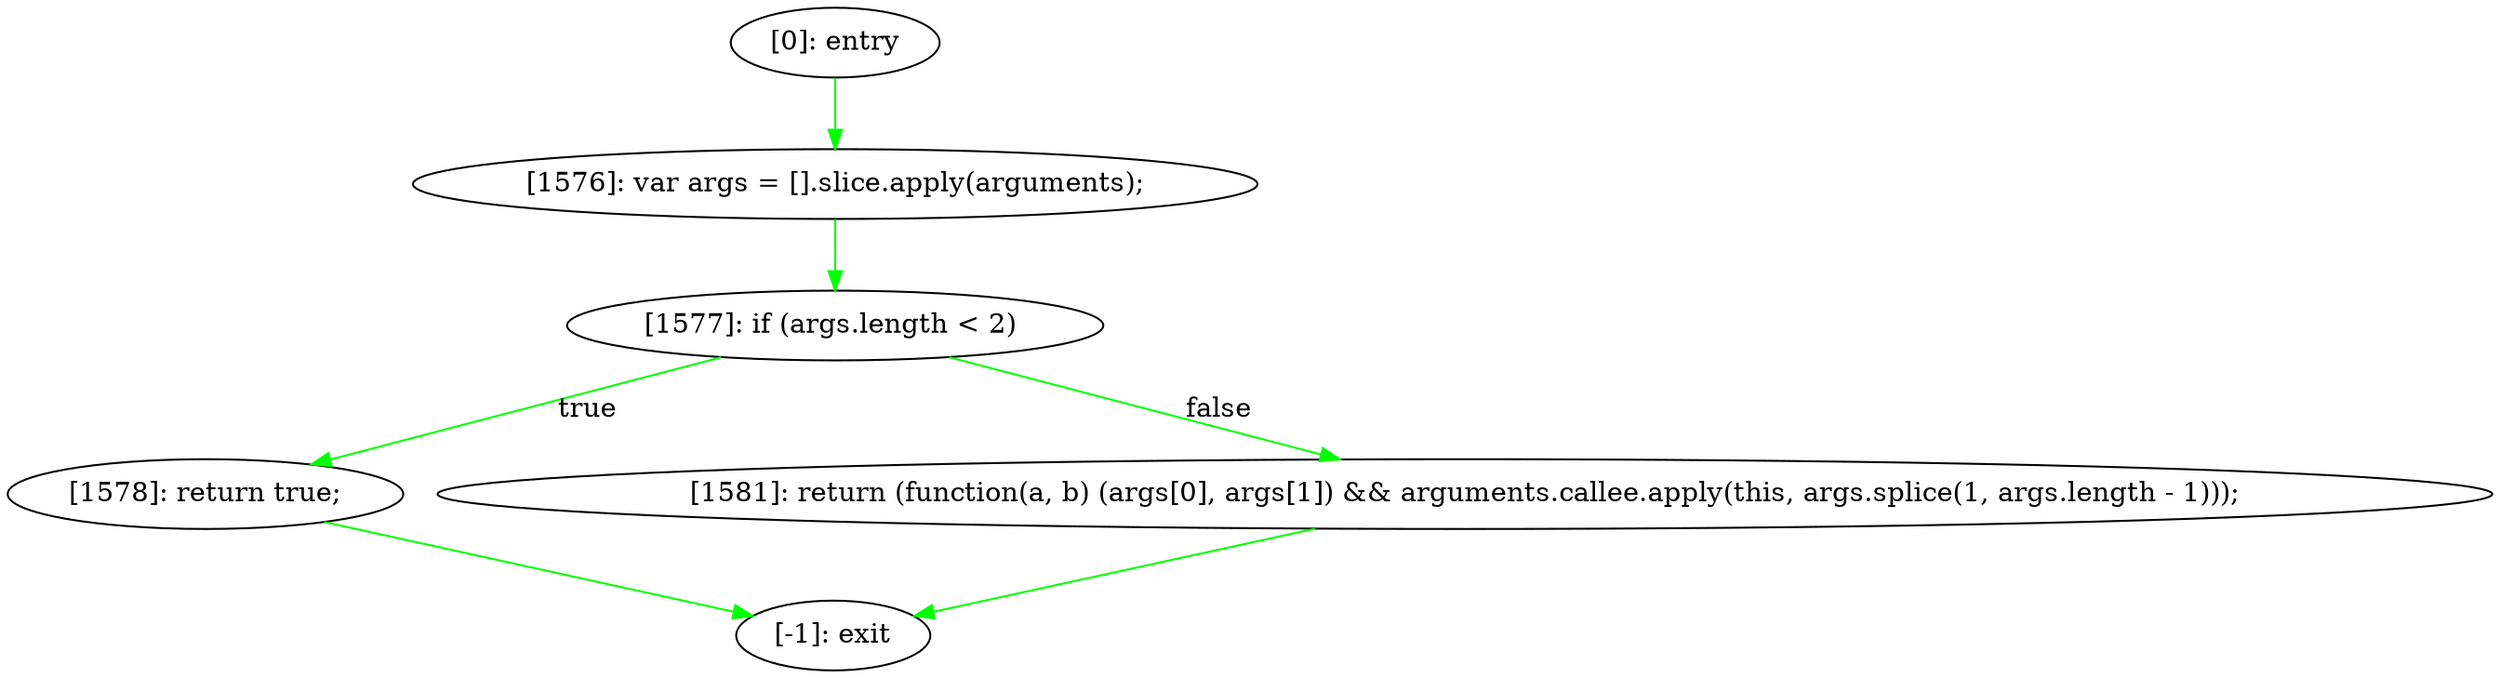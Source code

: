 digraph {
"0" [label="[1576]: var args = [].slice.apply(arguments);\n"] 
"1" [label="[-1]: exit"] 
"2" [label="[0]: entry"] 
"3" [label="[1578]: return true;\n"] 
"4" [label="[1581]: return (function(a, b) (args[0], args[1]) && arguments.callee.apply(this, args.splice(1, args.length - 1)));\n"] 
"5" [label="[1577]: if (args.length < 2) "] 
"0" -> "5" [label="" color="green"] 
"2" -> "0" [label="" color="green"] 
"3" -> "1" [label="" color="green"] 
"4" -> "1" [label="" color="green"] 
"5" -> "3" [label="true" color="green"] 
"5" -> "4" [label="false" color="green"] 
}
